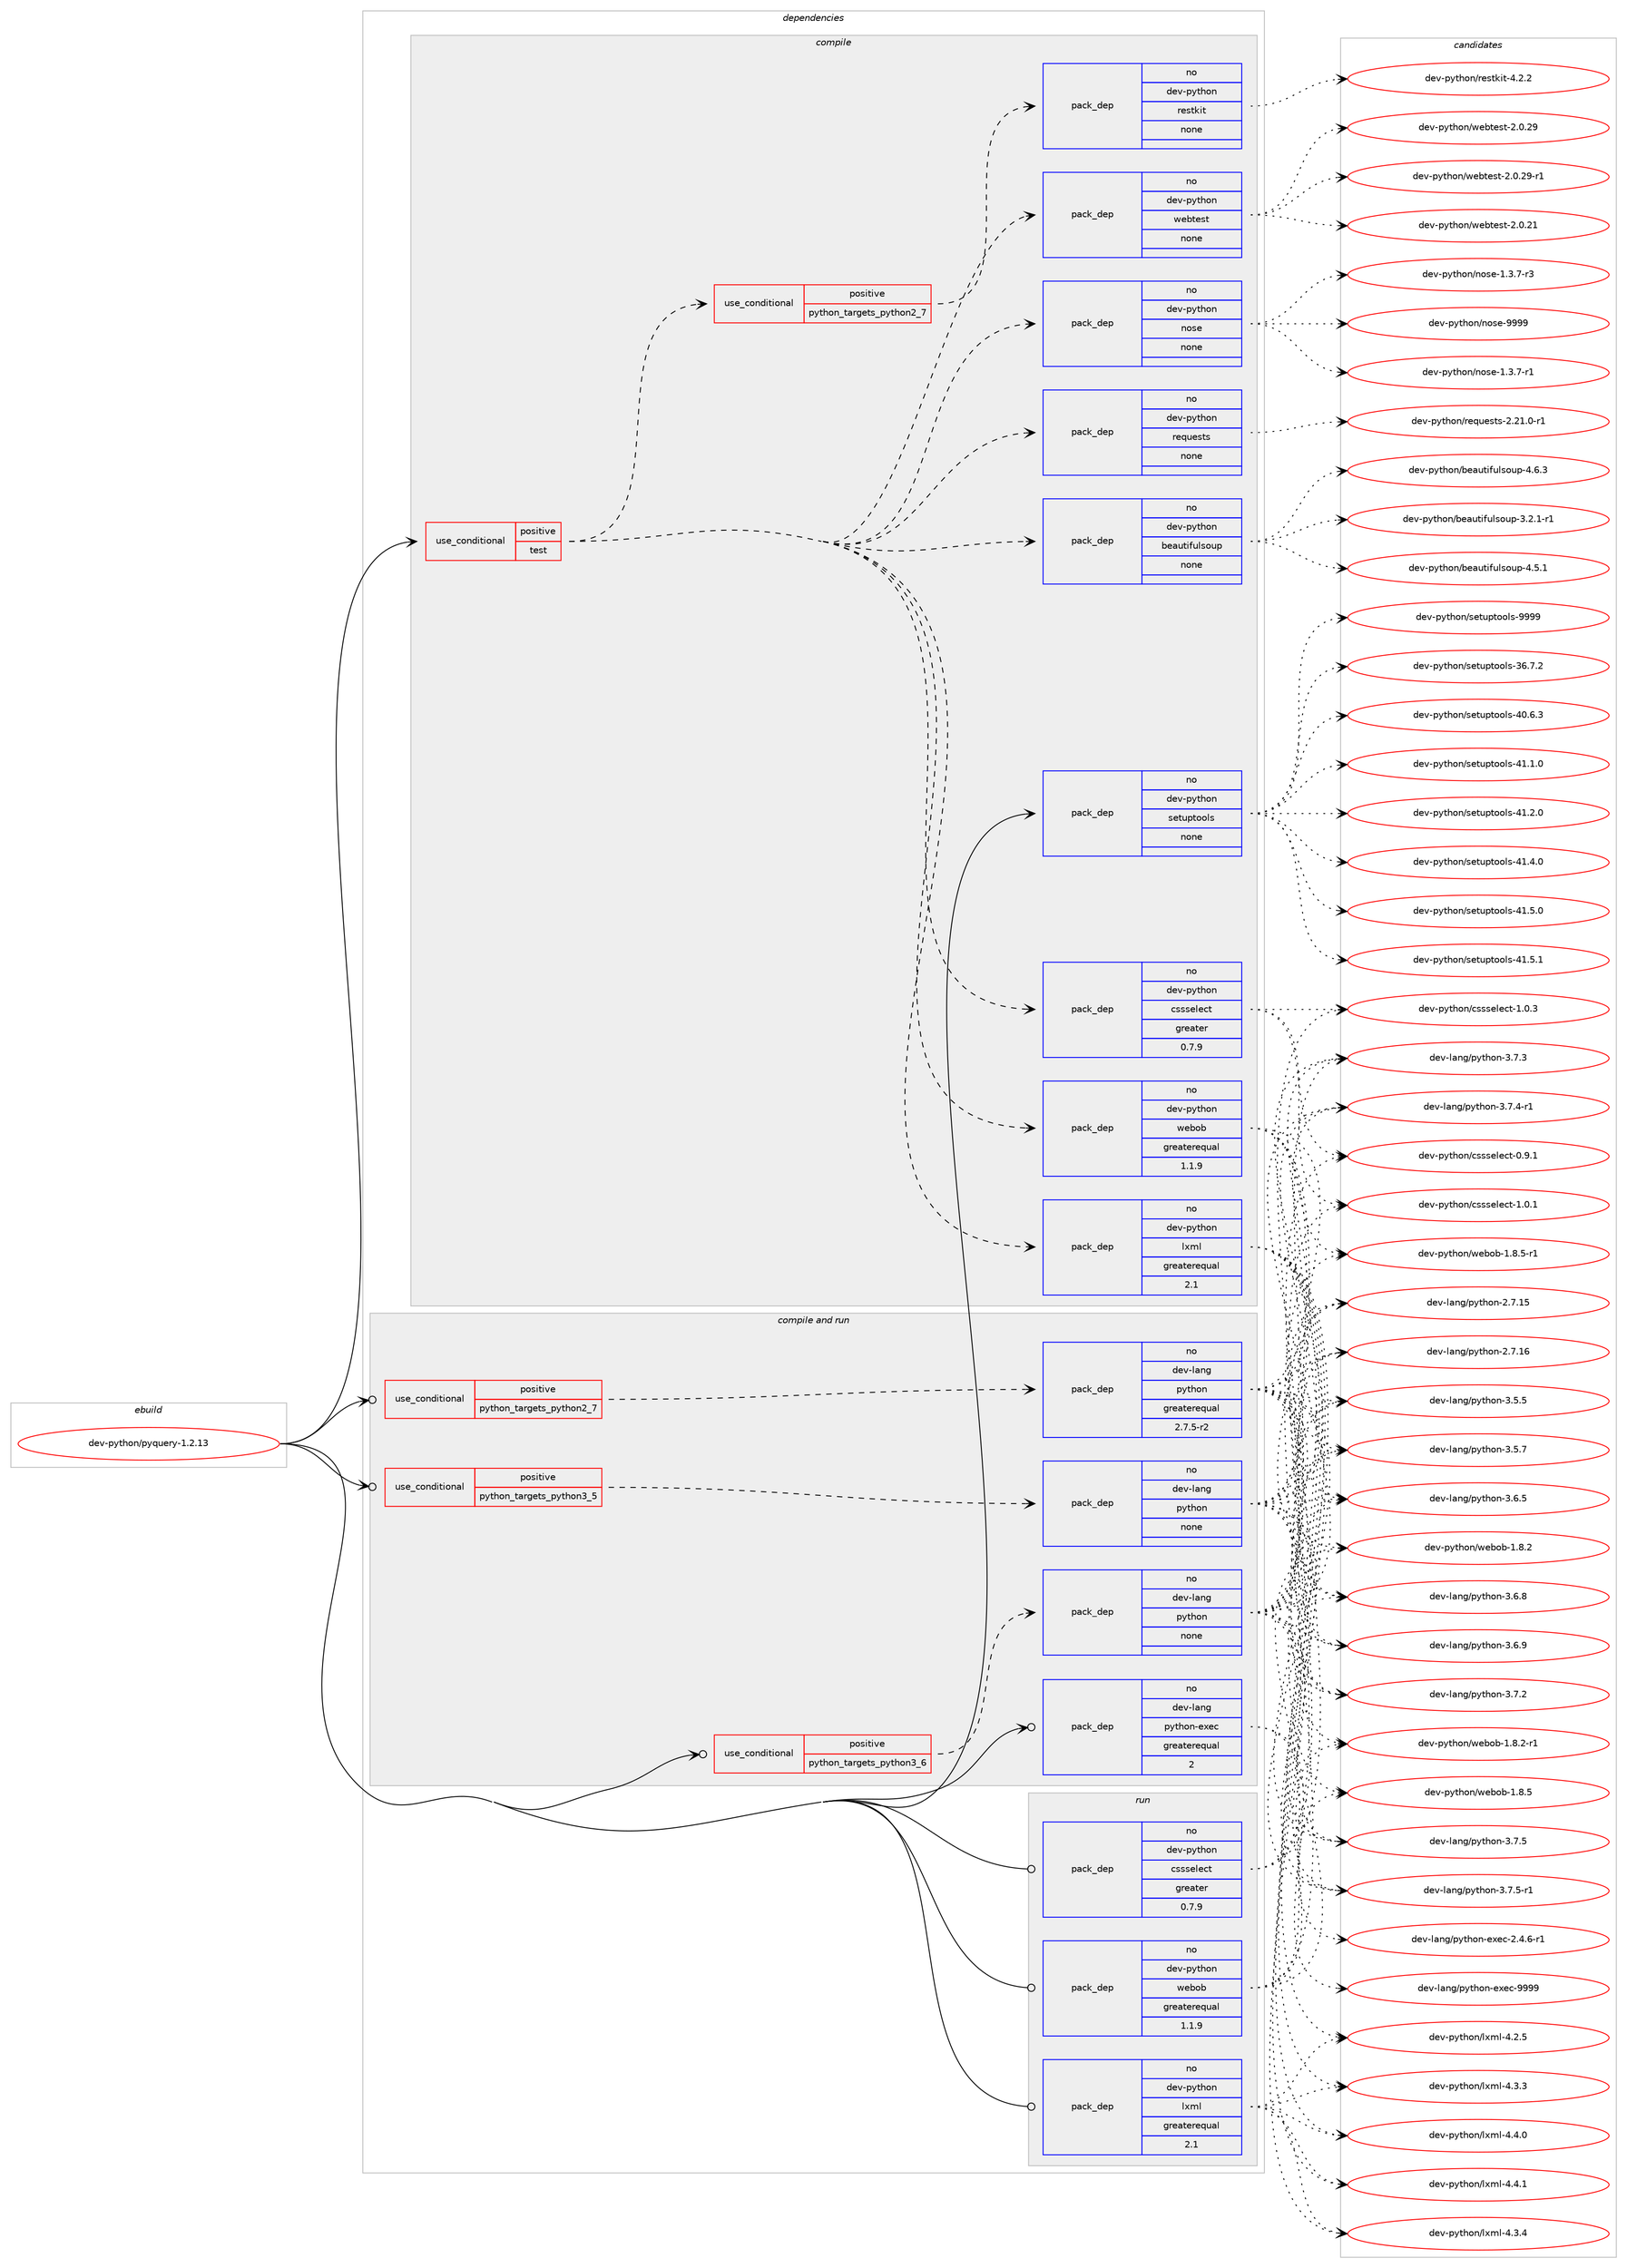 digraph prolog {

# *************
# Graph options
# *************

newrank=true;
concentrate=true;
compound=true;
graph [rankdir=LR,fontname=Helvetica,fontsize=10,ranksep=1.5];#, ranksep=2.5, nodesep=0.2];
edge  [arrowhead=vee];
node  [fontname=Helvetica,fontsize=10];

# **********
# The ebuild
# **********

subgraph cluster_leftcol {
color=gray;
rank=same;
label=<<i>ebuild</i>>;
id [label="dev-python/pyquery-1.2.13", color=red, width=4, href="../dev-python/pyquery-1.2.13.svg"];
}

# ****************
# The dependencies
# ****************

subgraph cluster_midcol {
color=gray;
label=<<i>dependencies</i>>;
subgraph cluster_compile {
fillcolor="#eeeeee";
style=filled;
label=<<i>compile</i>>;
subgraph cond146629 {
dependency628154 [label=<<TABLE BORDER="0" CELLBORDER="1" CELLSPACING="0" CELLPADDING="4"><TR><TD ROWSPAN="3" CELLPADDING="10">use_conditional</TD></TR><TR><TD>positive</TD></TR><TR><TD>test</TD></TR></TABLE>>, shape=none, color=red];
subgraph pack469666 {
dependency628155 [label=<<TABLE BORDER="0" CELLBORDER="1" CELLSPACING="0" CELLPADDING="4" WIDTH="220"><TR><TD ROWSPAN="6" CELLPADDING="30">pack_dep</TD></TR><TR><TD WIDTH="110">no</TD></TR><TR><TD>dev-python</TD></TR><TR><TD>lxml</TD></TR><TR><TD>greaterequal</TD></TR><TR><TD>2.1</TD></TR></TABLE>>, shape=none, color=blue];
}
dependency628154:e -> dependency628155:w [weight=20,style="dashed",arrowhead="vee"];
subgraph pack469667 {
dependency628156 [label=<<TABLE BORDER="0" CELLBORDER="1" CELLSPACING="0" CELLPADDING="4" WIDTH="220"><TR><TD ROWSPAN="6" CELLPADDING="30">pack_dep</TD></TR><TR><TD WIDTH="110">no</TD></TR><TR><TD>dev-python</TD></TR><TR><TD>cssselect</TD></TR><TR><TD>greater</TD></TR><TR><TD>0.7.9</TD></TR></TABLE>>, shape=none, color=blue];
}
dependency628154:e -> dependency628156:w [weight=20,style="dashed",arrowhead="vee"];
subgraph pack469668 {
dependency628157 [label=<<TABLE BORDER="0" CELLBORDER="1" CELLSPACING="0" CELLPADDING="4" WIDTH="220"><TR><TD ROWSPAN="6" CELLPADDING="30">pack_dep</TD></TR><TR><TD WIDTH="110">no</TD></TR><TR><TD>dev-python</TD></TR><TR><TD>webob</TD></TR><TR><TD>greaterequal</TD></TR><TR><TD>1.1.9</TD></TR></TABLE>>, shape=none, color=blue];
}
dependency628154:e -> dependency628157:w [weight=20,style="dashed",arrowhead="vee"];
subgraph pack469669 {
dependency628158 [label=<<TABLE BORDER="0" CELLBORDER="1" CELLSPACING="0" CELLPADDING="4" WIDTH="220"><TR><TD ROWSPAN="6" CELLPADDING="30">pack_dep</TD></TR><TR><TD WIDTH="110">no</TD></TR><TR><TD>dev-python</TD></TR><TR><TD>beautifulsoup</TD></TR><TR><TD>none</TD></TR><TR><TD></TD></TR></TABLE>>, shape=none, color=blue];
}
dependency628154:e -> dependency628158:w [weight=20,style="dashed",arrowhead="vee"];
subgraph pack469670 {
dependency628159 [label=<<TABLE BORDER="0" CELLBORDER="1" CELLSPACING="0" CELLPADDING="4" WIDTH="220"><TR><TD ROWSPAN="6" CELLPADDING="30">pack_dep</TD></TR><TR><TD WIDTH="110">no</TD></TR><TR><TD>dev-python</TD></TR><TR><TD>requests</TD></TR><TR><TD>none</TD></TR><TR><TD></TD></TR></TABLE>>, shape=none, color=blue];
}
dependency628154:e -> dependency628159:w [weight=20,style="dashed",arrowhead="vee"];
subgraph pack469671 {
dependency628160 [label=<<TABLE BORDER="0" CELLBORDER="1" CELLSPACING="0" CELLPADDING="4" WIDTH="220"><TR><TD ROWSPAN="6" CELLPADDING="30">pack_dep</TD></TR><TR><TD WIDTH="110">no</TD></TR><TR><TD>dev-python</TD></TR><TR><TD>nose</TD></TR><TR><TD>none</TD></TR><TR><TD></TD></TR></TABLE>>, shape=none, color=blue];
}
dependency628154:e -> dependency628160:w [weight=20,style="dashed",arrowhead="vee"];
subgraph pack469672 {
dependency628161 [label=<<TABLE BORDER="0" CELLBORDER="1" CELLSPACING="0" CELLPADDING="4" WIDTH="220"><TR><TD ROWSPAN="6" CELLPADDING="30">pack_dep</TD></TR><TR><TD WIDTH="110">no</TD></TR><TR><TD>dev-python</TD></TR><TR><TD>webtest</TD></TR><TR><TD>none</TD></TR><TR><TD></TD></TR></TABLE>>, shape=none, color=blue];
}
dependency628154:e -> dependency628161:w [weight=20,style="dashed",arrowhead="vee"];
subgraph cond146630 {
dependency628162 [label=<<TABLE BORDER="0" CELLBORDER="1" CELLSPACING="0" CELLPADDING="4"><TR><TD ROWSPAN="3" CELLPADDING="10">use_conditional</TD></TR><TR><TD>positive</TD></TR><TR><TD>python_targets_python2_7</TD></TR></TABLE>>, shape=none, color=red];
subgraph pack469673 {
dependency628163 [label=<<TABLE BORDER="0" CELLBORDER="1" CELLSPACING="0" CELLPADDING="4" WIDTH="220"><TR><TD ROWSPAN="6" CELLPADDING="30">pack_dep</TD></TR><TR><TD WIDTH="110">no</TD></TR><TR><TD>dev-python</TD></TR><TR><TD>restkit</TD></TR><TR><TD>none</TD></TR><TR><TD></TD></TR></TABLE>>, shape=none, color=blue];
}
dependency628162:e -> dependency628163:w [weight=20,style="dashed",arrowhead="vee"];
}
dependency628154:e -> dependency628162:w [weight=20,style="dashed",arrowhead="vee"];
}
id:e -> dependency628154:w [weight=20,style="solid",arrowhead="vee"];
subgraph pack469674 {
dependency628164 [label=<<TABLE BORDER="0" CELLBORDER="1" CELLSPACING="0" CELLPADDING="4" WIDTH="220"><TR><TD ROWSPAN="6" CELLPADDING="30">pack_dep</TD></TR><TR><TD WIDTH="110">no</TD></TR><TR><TD>dev-python</TD></TR><TR><TD>setuptools</TD></TR><TR><TD>none</TD></TR><TR><TD></TD></TR></TABLE>>, shape=none, color=blue];
}
id:e -> dependency628164:w [weight=20,style="solid",arrowhead="vee"];
}
subgraph cluster_compileandrun {
fillcolor="#eeeeee";
style=filled;
label=<<i>compile and run</i>>;
subgraph cond146631 {
dependency628165 [label=<<TABLE BORDER="0" CELLBORDER="1" CELLSPACING="0" CELLPADDING="4"><TR><TD ROWSPAN="3" CELLPADDING="10">use_conditional</TD></TR><TR><TD>positive</TD></TR><TR><TD>python_targets_python2_7</TD></TR></TABLE>>, shape=none, color=red];
subgraph pack469675 {
dependency628166 [label=<<TABLE BORDER="0" CELLBORDER="1" CELLSPACING="0" CELLPADDING="4" WIDTH="220"><TR><TD ROWSPAN="6" CELLPADDING="30">pack_dep</TD></TR><TR><TD WIDTH="110">no</TD></TR><TR><TD>dev-lang</TD></TR><TR><TD>python</TD></TR><TR><TD>greaterequal</TD></TR><TR><TD>2.7.5-r2</TD></TR></TABLE>>, shape=none, color=blue];
}
dependency628165:e -> dependency628166:w [weight=20,style="dashed",arrowhead="vee"];
}
id:e -> dependency628165:w [weight=20,style="solid",arrowhead="odotvee"];
subgraph cond146632 {
dependency628167 [label=<<TABLE BORDER="0" CELLBORDER="1" CELLSPACING="0" CELLPADDING="4"><TR><TD ROWSPAN="3" CELLPADDING="10">use_conditional</TD></TR><TR><TD>positive</TD></TR><TR><TD>python_targets_python3_5</TD></TR></TABLE>>, shape=none, color=red];
subgraph pack469676 {
dependency628168 [label=<<TABLE BORDER="0" CELLBORDER="1" CELLSPACING="0" CELLPADDING="4" WIDTH="220"><TR><TD ROWSPAN="6" CELLPADDING="30">pack_dep</TD></TR><TR><TD WIDTH="110">no</TD></TR><TR><TD>dev-lang</TD></TR><TR><TD>python</TD></TR><TR><TD>none</TD></TR><TR><TD></TD></TR></TABLE>>, shape=none, color=blue];
}
dependency628167:e -> dependency628168:w [weight=20,style="dashed",arrowhead="vee"];
}
id:e -> dependency628167:w [weight=20,style="solid",arrowhead="odotvee"];
subgraph cond146633 {
dependency628169 [label=<<TABLE BORDER="0" CELLBORDER="1" CELLSPACING="0" CELLPADDING="4"><TR><TD ROWSPAN="3" CELLPADDING="10">use_conditional</TD></TR><TR><TD>positive</TD></TR><TR><TD>python_targets_python3_6</TD></TR></TABLE>>, shape=none, color=red];
subgraph pack469677 {
dependency628170 [label=<<TABLE BORDER="0" CELLBORDER="1" CELLSPACING="0" CELLPADDING="4" WIDTH="220"><TR><TD ROWSPAN="6" CELLPADDING="30">pack_dep</TD></TR><TR><TD WIDTH="110">no</TD></TR><TR><TD>dev-lang</TD></TR><TR><TD>python</TD></TR><TR><TD>none</TD></TR><TR><TD></TD></TR></TABLE>>, shape=none, color=blue];
}
dependency628169:e -> dependency628170:w [weight=20,style="dashed",arrowhead="vee"];
}
id:e -> dependency628169:w [weight=20,style="solid",arrowhead="odotvee"];
subgraph pack469678 {
dependency628171 [label=<<TABLE BORDER="0" CELLBORDER="1" CELLSPACING="0" CELLPADDING="4" WIDTH="220"><TR><TD ROWSPAN="6" CELLPADDING="30">pack_dep</TD></TR><TR><TD WIDTH="110">no</TD></TR><TR><TD>dev-lang</TD></TR><TR><TD>python-exec</TD></TR><TR><TD>greaterequal</TD></TR><TR><TD>2</TD></TR></TABLE>>, shape=none, color=blue];
}
id:e -> dependency628171:w [weight=20,style="solid",arrowhead="odotvee"];
}
subgraph cluster_run {
fillcolor="#eeeeee";
style=filled;
label=<<i>run</i>>;
subgraph pack469679 {
dependency628172 [label=<<TABLE BORDER="0" CELLBORDER="1" CELLSPACING="0" CELLPADDING="4" WIDTH="220"><TR><TD ROWSPAN="6" CELLPADDING="30">pack_dep</TD></TR><TR><TD WIDTH="110">no</TD></TR><TR><TD>dev-python</TD></TR><TR><TD>cssselect</TD></TR><TR><TD>greater</TD></TR><TR><TD>0.7.9</TD></TR></TABLE>>, shape=none, color=blue];
}
id:e -> dependency628172:w [weight=20,style="solid",arrowhead="odot"];
subgraph pack469680 {
dependency628173 [label=<<TABLE BORDER="0" CELLBORDER="1" CELLSPACING="0" CELLPADDING="4" WIDTH="220"><TR><TD ROWSPAN="6" CELLPADDING="30">pack_dep</TD></TR><TR><TD WIDTH="110">no</TD></TR><TR><TD>dev-python</TD></TR><TR><TD>lxml</TD></TR><TR><TD>greaterequal</TD></TR><TR><TD>2.1</TD></TR></TABLE>>, shape=none, color=blue];
}
id:e -> dependency628173:w [weight=20,style="solid",arrowhead="odot"];
subgraph pack469681 {
dependency628174 [label=<<TABLE BORDER="0" CELLBORDER="1" CELLSPACING="0" CELLPADDING="4" WIDTH="220"><TR><TD ROWSPAN="6" CELLPADDING="30">pack_dep</TD></TR><TR><TD WIDTH="110">no</TD></TR><TR><TD>dev-python</TD></TR><TR><TD>webob</TD></TR><TR><TD>greaterequal</TD></TR><TR><TD>1.1.9</TD></TR></TABLE>>, shape=none, color=blue];
}
id:e -> dependency628174:w [weight=20,style="solid",arrowhead="odot"];
}
}

# **************
# The candidates
# **************

subgraph cluster_choices {
rank=same;
color=gray;
label=<<i>candidates</i>>;

subgraph choice469666 {
color=black;
nodesep=1;
choice1001011184511212111610411111047108120109108455246504653 [label="dev-python/lxml-4.2.5", color=red, width=4,href="../dev-python/lxml-4.2.5.svg"];
choice1001011184511212111610411111047108120109108455246514651 [label="dev-python/lxml-4.3.3", color=red, width=4,href="../dev-python/lxml-4.3.3.svg"];
choice1001011184511212111610411111047108120109108455246514652 [label="dev-python/lxml-4.3.4", color=red, width=4,href="../dev-python/lxml-4.3.4.svg"];
choice1001011184511212111610411111047108120109108455246524648 [label="dev-python/lxml-4.4.0", color=red, width=4,href="../dev-python/lxml-4.4.0.svg"];
choice1001011184511212111610411111047108120109108455246524649 [label="dev-python/lxml-4.4.1", color=red, width=4,href="../dev-python/lxml-4.4.1.svg"];
dependency628155:e -> choice1001011184511212111610411111047108120109108455246504653:w [style=dotted,weight="100"];
dependency628155:e -> choice1001011184511212111610411111047108120109108455246514651:w [style=dotted,weight="100"];
dependency628155:e -> choice1001011184511212111610411111047108120109108455246514652:w [style=dotted,weight="100"];
dependency628155:e -> choice1001011184511212111610411111047108120109108455246524648:w [style=dotted,weight="100"];
dependency628155:e -> choice1001011184511212111610411111047108120109108455246524649:w [style=dotted,weight="100"];
}
subgraph choice469667 {
color=black;
nodesep=1;
choice10010111845112121116104111110479911511511510110810199116454846574649 [label="dev-python/cssselect-0.9.1", color=red, width=4,href="../dev-python/cssselect-0.9.1.svg"];
choice10010111845112121116104111110479911511511510110810199116454946484649 [label="dev-python/cssselect-1.0.1", color=red, width=4,href="../dev-python/cssselect-1.0.1.svg"];
choice10010111845112121116104111110479911511511510110810199116454946484651 [label="dev-python/cssselect-1.0.3", color=red, width=4,href="../dev-python/cssselect-1.0.3.svg"];
dependency628156:e -> choice10010111845112121116104111110479911511511510110810199116454846574649:w [style=dotted,weight="100"];
dependency628156:e -> choice10010111845112121116104111110479911511511510110810199116454946484649:w [style=dotted,weight="100"];
dependency628156:e -> choice10010111845112121116104111110479911511511510110810199116454946484651:w [style=dotted,weight="100"];
}
subgraph choice469668 {
color=black;
nodesep=1;
choice10010111845112121116104111110471191019811198454946564650 [label="dev-python/webob-1.8.2", color=red, width=4,href="../dev-python/webob-1.8.2.svg"];
choice100101118451121211161041111104711910198111984549465646504511449 [label="dev-python/webob-1.8.2-r1", color=red, width=4,href="../dev-python/webob-1.8.2-r1.svg"];
choice10010111845112121116104111110471191019811198454946564653 [label="dev-python/webob-1.8.5", color=red, width=4,href="../dev-python/webob-1.8.5.svg"];
choice100101118451121211161041111104711910198111984549465646534511449 [label="dev-python/webob-1.8.5-r1", color=red, width=4,href="../dev-python/webob-1.8.5-r1.svg"];
dependency628157:e -> choice10010111845112121116104111110471191019811198454946564650:w [style=dotted,weight="100"];
dependency628157:e -> choice100101118451121211161041111104711910198111984549465646504511449:w [style=dotted,weight="100"];
dependency628157:e -> choice10010111845112121116104111110471191019811198454946564653:w [style=dotted,weight="100"];
dependency628157:e -> choice100101118451121211161041111104711910198111984549465646534511449:w [style=dotted,weight="100"];
}
subgraph choice469669 {
color=black;
nodesep=1;
choice100101118451121211161041111104798101971171161051021171081151111171124551465046494511449 [label="dev-python/beautifulsoup-3.2.1-r1", color=red, width=4,href="../dev-python/beautifulsoup-3.2.1-r1.svg"];
choice10010111845112121116104111110479810197117116105102117108115111117112455246534649 [label="dev-python/beautifulsoup-4.5.1", color=red, width=4,href="../dev-python/beautifulsoup-4.5.1.svg"];
choice10010111845112121116104111110479810197117116105102117108115111117112455246544651 [label="dev-python/beautifulsoup-4.6.3", color=red, width=4,href="../dev-python/beautifulsoup-4.6.3.svg"];
dependency628158:e -> choice100101118451121211161041111104798101971171161051021171081151111171124551465046494511449:w [style=dotted,weight="100"];
dependency628158:e -> choice10010111845112121116104111110479810197117116105102117108115111117112455246534649:w [style=dotted,weight="100"];
dependency628158:e -> choice10010111845112121116104111110479810197117116105102117108115111117112455246544651:w [style=dotted,weight="100"];
}
subgraph choice469670 {
color=black;
nodesep=1;
choice1001011184511212111610411111047114101113117101115116115455046504946484511449 [label="dev-python/requests-2.21.0-r1", color=red, width=4,href="../dev-python/requests-2.21.0-r1.svg"];
dependency628159:e -> choice1001011184511212111610411111047114101113117101115116115455046504946484511449:w [style=dotted,weight="100"];
}
subgraph choice469671 {
color=black;
nodesep=1;
choice10010111845112121116104111110471101111151014549465146554511449 [label="dev-python/nose-1.3.7-r1", color=red, width=4,href="../dev-python/nose-1.3.7-r1.svg"];
choice10010111845112121116104111110471101111151014549465146554511451 [label="dev-python/nose-1.3.7-r3", color=red, width=4,href="../dev-python/nose-1.3.7-r3.svg"];
choice10010111845112121116104111110471101111151014557575757 [label="dev-python/nose-9999", color=red, width=4,href="../dev-python/nose-9999.svg"];
dependency628160:e -> choice10010111845112121116104111110471101111151014549465146554511449:w [style=dotted,weight="100"];
dependency628160:e -> choice10010111845112121116104111110471101111151014549465146554511451:w [style=dotted,weight="100"];
dependency628160:e -> choice10010111845112121116104111110471101111151014557575757:w [style=dotted,weight="100"];
}
subgraph choice469672 {
color=black;
nodesep=1;
choice10010111845112121116104111110471191019811610111511645504648465049 [label="dev-python/webtest-2.0.21", color=red, width=4,href="../dev-python/webtest-2.0.21.svg"];
choice10010111845112121116104111110471191019811610111511645504648465057 [label="dev-python/webtest-2.0.29", color=red, width=4,href="../dev-python/webtest-2.0.29.svg"];
choice100101118451121211161041111104711910198116101115116455046484650574511449 [label="dev-python/webtest-2.0.29-r1", color=red, width=4,href="../dev-python/webtest-2.0.29-r1.svg"];
dependency628161:e -> choice10010111845112121116104111110471191019811610111511645504648465049:w [style=dotted,weight="100"];
dependency628161:e -> choice10010111845112121116104111110471191019811610111511645504648465057:w [style=dotted,weight="100"];
dependency628161:e -> choice100101118451121211161041111104711910198116101115116455046484650574511449:w [style=dotted,weight="100"];
}
subgraph choice469673 {
color=black;
nodesep=1;
choice1001011184511212111610411111047114101115116107105116455246504650 [label="dev-python/restkit-4.2.2", color=red, width=4,href="../dev-python/restkit-4.2.2.svg"];
dependency628163:e -> choice1001011184511212111610411111047114101115116107105116455246504650:w [style=dotted,weight="100"];
}
subgraph choice469674 {
color=black;
nodesep=1;
choice100101118451121211161041111104711510111611711211611111110811545515446554650 [label="dev-python/setuptools-36.7.2", color=red, width=4,href="../dev-python/setuptools-36.7.2.svg"];
choice100101118451121211161041111104711510111611711211611111110811545524846544651 [label="dev-python/setuptools-40.6.3", color=red, width=4,href="../dev-python/setuptools-40.6.3.svg"];
choice100101118451121211161041111104711510111611711211611111110811545524946494648 [label="dev-python/setuptools-41.1.0", color=red, width=4,href="../dev-python/setuptools-41.1.0.svg"];
choice100101118451121211161041111104711510111611711211611111110811545524946504648 [label="dev-python/setuptools-41.2.0", color=red, width=4,href="../dev-python/setuptools-41.2.0.svg"];
choice100101118451121211161041111104711510111611711211611111110811545524946524648 [label="dev-python/setuptools-41.4.0", color=red, width=4,href="../dev-python/setuptools-41.4.0.svg"];
choice100101118451121211161041111104711510111611711211611111110811545524946534648 [label="dev-python/setuptools-41.5.0", color=red, width=4,href="../dev-python/setuptools-41.5.0.svg"];
choice100101118451121211161041111104711510111611711211611111110811545524946534649 [label="dev-python/setuptools-41.5.1", color=red, width=4,href="../dev-python/setuptools-41.5.1.svg"];
choice10010111845112121116104111110471151011161171121161111111081154557575757 [label="dev-python/setuptools-9999", color=red, width=4,href="../dev-python/setuptools-9999.svg"];
dependency628164:e -> choice100101118451121211161041111104711510111611711211611111110811545515446554650:w [style=dotted,weight="100"];
dependency628164:e -> choice100101118451121211161041111104711510111611711211611111110811545524846544651:w [style=dotted,weight="100"];
dependency628164:e -> choice100101118451121211161041111104711510111611711211611111110811545524946494648:w [style=dotted,weight="100"];
dependency628164:e -> choice100101118451121211161041111104711510111611711211611111110811545524946504648:w [style=dotted,weight="100"];
dependency628164:e -> choice100101118451121211161041111104711510111611711211611111110811545524946524648:w [style=dotted,weight="100"];
dependency628164:e -> choice100101118451121211161041111104711510111611711211611111110811545524946534648:w [style=dotted,weight="100"];
dependency628164:e -> choice100101118451121211161041111104711510111611711211611111110811545524946534649:w [style=dotted,weight="100"];
dependency628164:e -> choice10010111845112121116104111110471151011161171121161111111081154557575757:w [style=dotted,weight="100"];
}
subgraph choice469675 {
color=black;
nodesep=1;
choice10010111845108971101034711212111610411111045504655464953 [label="dev-lang/python-2.7.15", color=red, width=4,href="../dev-lang/python-2.7.15.svg"];
choice10010111845108971101034711212111610411111045504655464954 [label="dev-lang/python-2.7.16", color=red, width=4,href="../dev-lang/python-2.7.16.svg"];
choice100101118451089711010347112121116104111110455146534653 [label="dev-lang/python-3.5.5", color=red, width=4,href="../dev-lang/python-3.5.5.svg"];
choice100101118451089711010347112121116104111110455146534655 [label="dev-lang/python-3.5.7", color=red, width=4,href="../dev-lang/python-3.5.7.svg"];
choice100101118451089711010347112121116104111110455146544653 [label="dev-lang/python-3.6.5", color=red, width=4,href="../dev-lang/python-3.6.5.svg"];
choice100101118451089711010347112121116104111110455146544656 [label="dev-lang/python-3.6.8", color=red, width=4,href="../dev-lang/python-3.6.8.svg"];
choice100101118451089711010347112121116104111110455146544657 [label="dev-lang/python-3.6.9", color=red, width=4,href="../dev-lang/python-3.6.9.svg"];
choice100101118451089711010347112121116104111110455146554650 [label="dev-lang/python-3.7.2", color=red, width=4,href="../dev-lang/python-3.7.2.svg"];
choice100101118451089711010347112121116104111110455146554651 [label="dev-lang/python-3.7.3", color=red, width=4,href="../dev-lang/python-3.7.3.svg"];
choice1001011184510897110103471121211161041111104551465546524511449 [label="dev-lang/python-3.7.4-r1", color=red, width=4,href="../dev-lang/python-3.7.4-r1.svg"];
choice100101118451089711010347112121116104111110455146554653 [label="dev-lang/python-3.7.5", color=red, width=4,href="../dev-lang/python-3.7.5.svg"];
choice1001011184510897110103471121211161041111104551465546534511449 [label="dev-lang/python-3.7.5-r1", color=red, width=4,href="../dev-lang/python-3.7.5-r1.svg"];
dependency628166:e -> choice10010111845108971101034711212111610411111045504655464953:w [style=dotted,weight="100"];
dependency628166:e -> choice10010111845108971101034711212111610411111045504655464954:w [style=dotted,weight="100"];
dependency628166:e -> choice100101118451089711010347112121116104111110455146534653:w [style=dotted,weight="100"];
dependency628166:e -> choice100101118451089711010347112121116104111110455146534655:w [style=dotted,weight="100"];
dependency628166:e -> choice100101118451089711010347112121116104111110455146544653:w [style=dotted,weight="100"];
dependency628166:e -> choice100101118451089711010347112121116104111110455146544656:w [style=dotted,weight="100"];
dependency628166:e -> choice100101118451089711010347112121116104111110455146544657:w [style=dotted,weight="100"];
dependency628166:e -> choice100101118451089711010347112121116104111110455146554650:w [style=dotted,weight="100"];
dependency628166:e -> choice100101118451089711010347112121116104111110455146554651:w [style=dotted,weight="100"];
dependency628166:e -> choice1001011184510897110103471121211161041111104551465546524511449:w [style=dotted,weight="100"];
dependency628166:e -> choice100101118451089711010347112121116104111110455146554653:w [style=dotted,weight="100"];
dependency628166:e -> choice1001011184510897110103471121211161041111104551465546534511449:w [style=dotted,weight="100"];
}
subgraph choice469676 {
color=black;
nodesep=1;
choice10010111845108971101034711212111610411111045504655464953 [label="dev-lang/python-2.7.15", color=red, width=4,href="../dev-lang/python-2.7.15.svg"];
choice10010111845108971101034711212111610411111045504655464954 [label="dev-lang/python-2.7.16", color=red, width=4,href="../dev-lang/python-2.7.16.svg"];
choice100101118451089711010347112121116104111110455146534653 [label="dev-lang/python-3.5.5", color=red, width=4,href="../dev-lang/python-3.5.5.svg"];
choice100101118451089711010347112121116104111110455146534655 [label="dev-lang/python-3.5.7", color=red, width=4,href="../dev-lang/python-3.5.7.svg"];
choice100101118451089711010347112121116104111110455146544653 [label="dev-lang/python-3.6.5", color=red, width=4,href="../dev-lang/python-3.6.5.svg"];
choice100101118451089711010347112121116104111110455146544656 [label="dev-lang/python-3.6.8", color=red, width=4,href="../dev-lang/python-3.6.8.svg"];
choice100101118451089711010347112121116104111110455146544657 [label="dev-lang/python-3.6.9", color=red, width=4,href="../dev-lang/python-3.6.9.svg"];
choice100101118451089711010347112121116104111110455146554650 [label="dev-lang/python-3.7.2", color=red, width=4,href="../dev-lang/python-3.7.2.svg"];
choice100101118451089711010347112121116104111110455146554651 [label="dev-lang/python-3.7.3", color=red, width=4,href="../dev-lang/python-3.7.3.svg"];
choice1001011184510897110103471121211161041111104551465546524511449 [label="dev-lang/python-3.7.4-r1", color=red, width=4,href="../dev-lang/python-3.7.4-r1.svg"];
choice100101118451089711010347112121116104111110455146554653 [label="dev-lang/python-3.7.5", color=red, width=4,href="../dev-lang/python-3.7.5.svg"];
choice1001011184510897110103471121211161041111104551465546534511449 [label="dev-lang/python-3.7.5-r1", color=red, width=4,href="../dev-lang/python-3.7.5-r1.svg"];
dependency628168:e -> choice10010111845108971101034711212111610411111045504655464953:w [style=dotted,weight="100"];
dependency628168:e -> choice10010111845108971101034711212111610411111045504655464954:w [style=dotted,weight="100"];
dependency628168:e -> choice100101118451089711010347112121116104111110455146534653:w [style=dotted,weight="100"];
dependency628168:e -> choice100101118451089711010347112121116104111110455146534655:w [style=dotted,weight="100"];
dependency628168:e -> choice100101118451089711010347112121116104111110455146544653:w [style=dotted,weight="100"];
dependency628168:e -> choice100101118451089711010347112121116104111110455146544656:w [style=dotted,weight="100"];
dependency628168:e -> choice100101118451089711010347112121116104111110455146544657:w [style=dotted,weight="100"];
dependency628168:e -> choice100101118451089711010347112121116104111110455146554650:w [style=dotted,weight="100"];
dependency628168:e -> choice100101118451089711010347112121116104111110455146554651:w [style=dotted,weight="100"];
dependency628168:e -> choice1001011184510897110103471121211161041111104551465546524511449:w [style=dotted,weight="100"];
dependency628168:e -> choice100101118451089711010347112121116104111110455146554653:w [style=dotted,weight="100"];
dependency628168:e -> choice1001011184510897110103471121211161041111104551465546534511449:w [style=dotted,weight="100"];
}
subgraph choice469677 {
color=black;
nodesep=1;
choice10010111845108971101034711212111610411111045504655464953 [label="dev-lang/python-2.7.15", color=red, width=4,href="../dev-lang/python-2.7.15.svg"];
choice10010111845108971101034711212111610411111045504655464954 [label="dev-lang/python-2.7.16", color=red, width=4,href="../dev-lang/python-2.7.16.svg"];
choice100101118451089711010347112121116104111110455146534653 [label="dev-lang/python-3.5.5", color=red, width=4,href="../dev-lang/python-3.5.5.svg"];
choice100101118451089711010347112121116104111110455146534655 [label="dev-lang/python-3.5.7", color=red, width=4,href="../dev-lang/python-3.5.7.svg"];
choice100101118451089711010347112121116104111110455146544653 [label="dev-lang/python-3.6.5", color=red, width=4,href="../dev-lang/python-3.6.5.svg"];
choice100101118451089711010347112121116104111110455146544656 [label="dev-lang/python-3.6.8", color=red, width=4,href="../dev-lang/python-3.6.8.svg"];
choice100101118451089711010347112121116104111110455146544657 [label="dev-lang/python-3.6.9", color=red, width=4,href="../dev-lang/python-3.6.9.svg"];
choice100101118451089711010347112121116104111110455146554650 [label="dev-lang/python-3.7.2", color=red, width=4,href="../dev-lang/python-3.7.2.svg"];
choice100101118451089711010347112121116104111110455146554651 [label="dev-lang/python-3.7.3", color=red, width=4,href="../dev-lang/python-3.7.3.svg"];
choice1001011184510897110103471121211161041111104551465546524511449 [label="dev-lang/python-3.7.4-r1", color=red, width=4,href="../dev-lang/python-3.7.4-r1.svg"];
choice100101118451089711010347112121116104111110455146554653 [label="dev-lang/python-3.7.5", color=red, width=4,href="../dev-lang/python-3.7.5.svg"];
choice1001011184510897110103471121211161041111104551465546534511449 [label="dev-lang/python-3.7.5-r1", color=red, width=4,href="../dev-lang/python-3.7.5-r1.svg"];
dependency628170:e -> choice10010111845108971101034711212111610411111045504655464953:w [style=dotted,weight="100"];
dependency628170:e -> choice10010111845108971101034711212111610411111045504655464954:w [style=dotted,weight="100"];
dependency628170:e -> choice100101118451089711010347112121116104111110455146534653:w [style=dotted,weight="100"];
dependency628170:e -> choice100101118451089711010347112121116104111110455146534655:w [style=dotted,weight="100"];
dependency628170:e -> choice100101118451089711010347112121116104111110455146544653:w [style=dotted,weight="100"];
dependency628170:e -> choice100101118451089711010347112121116104111110455146544656:w [style=dotted,weight="100"];
dependency628170:e -> choice100101118451089711010347112121116104111110455146544657:w [style=dotted,weight="100"];
dependency628170:e -> choice100101118451089711010347112121116104111110455146554650:w [style=dotted,weight="100"];
dependency628170:e -> choice100101118451089711010347112121116104111110455146554651:w [style=dotted,weight="100"];
dependency628170:e -> choice1001011184510897110103471121211161041111104551465546524511449:w [style=dotted,weight="100"];
dependency628170:e -> choice100101118451089711010347112121116104111110455146554653:w [style=dotted,weight="100"];
dependency628170:e -> choice1001011184510897110103471121211161041111104551465546534511449:w [style=dotted,weight="100"];
}
subgraph choice469678 {
color=black;
nodesep=1;
choice10010111845108971101034711212111610411111045101120101994550465246544511449 [label="dev-lang/python-exec-2.4.6-r1", color=red, width=4,href="../dev-lang/python-exec-2.4.6-r1.svg"];
choice10010111845108971101034711212111610411111045101120101994557575757 [label="dev-lang/python-exec-9999", color=red, width=4,href="../dev-lang/python-exec-9999.svg"];
dependency628171:e -> choice10010111845108971101034711212111610411111045101120101994550465246544511449:w [style=dotted,weight="100"];
dependency628171:e -> choice10010111845108971101034711212111610411111045101120101994557575757:w [style=dotted,weight="100"];
}
subgraph choice469679 {
color=black;
nodesep=1;
choice10010111845112121116104111110479911511511510110810199116454846574649 [label="dev-python/cssselect-0.9.1", color=red, width=4,href="../dev-python/cssselect-0.9.1.svg"];
choice10010111845112121116104111110479911511511510110810199116454946484649 [label="dev-python/cssselect-1.0.1", color=red, width=4,href="../dev-python/cssselect-1.0.1.svg"];
choice10010111845112121116104111110479911511511510110810199116454946484651 [label="dev-python/cssselect-1.0.3", color=red, width=4,href="../dev-python/cssselect-1.0.3.svg"];
dependency628172:e -> choice10010111845112121116104111110479911511511510110810199116454846574649:w [style=dotted,weight="100"];
dependency628172:e -> choice10010111845112121116104111110479911511511510110810199116454946484649:w [style=dotted,weight="100"];
dependency628172:e -> choice10010111845112121116104111110479911511511510110810199116454946484651:w [style=dotted,weight="100"];
}
subgraph choice469680 {
color=black;
nodesep=1;
choice1001011184511212111610411111047108120109108455246504653 [label="dev-python/lxml-4.2.5", color=red, width=4,href="../dev-python/lxml-4.2.5.svg"];
choice1001011184511212111610411111047108120109108455246514651 [label="dev-python/lxml-4.3.3", color=red, width=4,href="../dev-python/lxml-4.3.3.svg"];
choice1001011184511212111610411111047108120109108455246514652 [label="dev-python/lxml-4.3.4", color=red, width=4,href="../dev-python/lxml-4.3.4.svg"];
choice1001011184511212111610411111047108120109108455246524648 [label="dev-python/lxml-4.4.0", color=red, width=4,href="../dev-python/lxml-4.4.0.svg"];
choice1001011184511212111610411111047108120109108455246524649 [label="dev-python/lxml-4.4.1", color=red, width=4,href="../dev-python/lxml-4.4.1.svg"];
dependency628173:e -> choice1001011184511212111610411111047108120109108455246504653:w [style=dotted,weight="100"];
dependency628173:e -> choice1001011184511212111610411111047108120109108455246514651:w [style=dotted,weight="100"];
dependency628173:e -> choice1001011184511212111610411111047108120109108455246514652:w [style=dotted,weight="100"];
dependency628173:e -> choice1001011184511212111610411111047108120109108455246524648:w [style=dotted,weight="100"];
dependency628173:e -> choice1001011184511212111610411111047108120109108455246524649:w [style=dotted,weight="100"];
}
subgraph choice469681 {
color=black;
nodesep=1;
choice10010111845112121116104111110471191019811198454946564650 [label="dev-python/webob-1.8.2", color=red, width=4,href="../dev-python/webob-1.8.2.svg"];
choice100101118451121211161041111104711910198111984549465646504511449 [label="dev-python/webob-1.8.2-r1", color=red, width=4,href="../dev-python/webob-1.8.2-r1.svg"];
choice10010111845112121116104111110471191019811198454946564653 [label="dev-python/webob-1.8.5", color=red, width=4,href="../dev-python/webob-1.8.5.svg"];
choice100101118451121211161041111104711910198111984549465646534511449 [label="dev-python/webob-1.8.5-r1", color=red, width=4,href="../dev-python/webob-1.8.5-r1.svg"];
dependency628174:e -> choice10010111845112121116104111110471191019811198454946564650:w [style=dotted,weight="100"];
dependency628174:e -> choice100101118451121211161041111104711910198111984549465646504511449:w [style=dotted,weight="100"];
dependency628174:e -> choice10010111845112121116104111110471191019811198454946564653:w [style=dotted,weight="100"];
dependency628174:e -> choice100101118451121211161041111104711910198111984549465646534511449:w [style=dotted,weight="100"];
}
}

}
